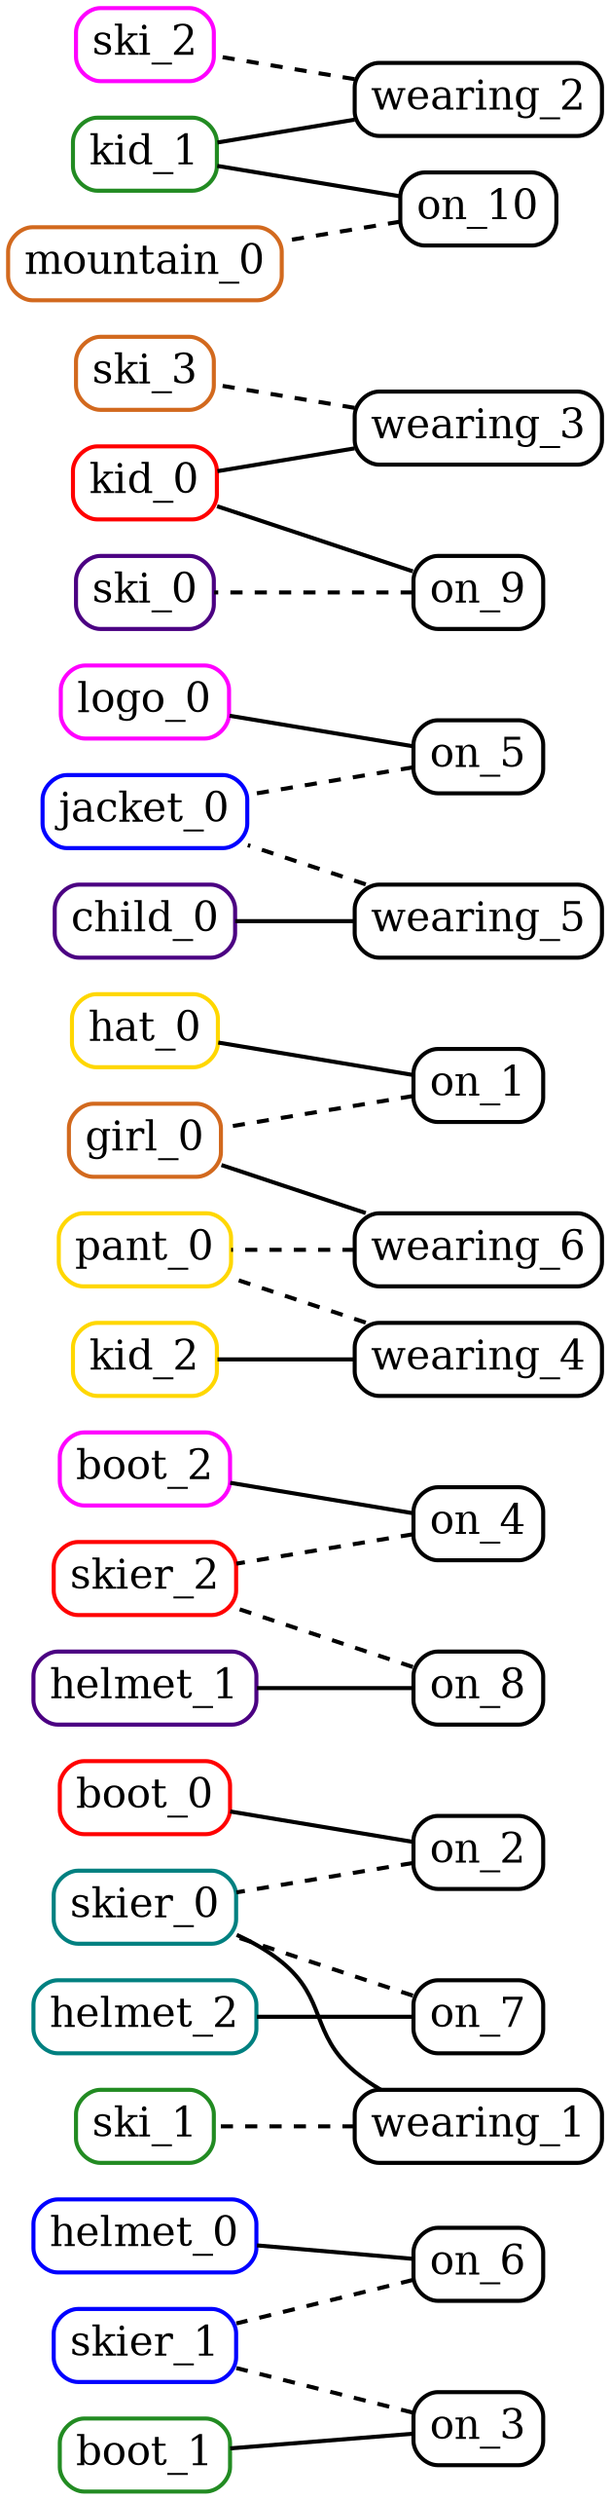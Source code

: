 digraph {
	rankdir=RL
	helmet_0 [label=helmet_0 color=blue fontsize=20 penwidth=2 shape=box style=rounded]
	boot_0 [label=boot_0 color=red fontsize=20 penwidth=2 shape=box style=rounded]
	boot_1 [label=boot_1 color=forestgreen fontsize=20 penwidth=2 shape=box style=rounded]
	boot_2 [label=boot_2 color=magenta fontsize=20 penwidth=2 shape=box style=rounded]
	girl_0 [label=girl_0 color=chocolate fontsize=20 penwidth=2 shape=box style=rounded]
	hat_0 [label=hat_0 color=gold fontsize=20 penwidth=2 shape=box style=rounded]
	helmet_1 [label=helmet_1 color=indigo fontsize=20 penwidth=2 shape=box style=rounded]
	helmet_2 [label=helmet_2 color=teal fontsize=20 penwidth=2 shape=box style=rounded]
	jacket_0 [label=jacket_0 color=blue fontsize=20 penwidth=2 shape=box style=rounded]
	kid_0 [label=kid_0 color=red fontsize=20 penwidth=2 shape=box style=rounded]
	kid_1 [label=kid_1 color=forestgreen fontsize=20 penwidth=2 shape=box style=rounded]
	logo_0 [label=logo_0 color=magenta fontsize=20 penwidth=2 shape=box style=rounded]
	mountain_0 [label=mountain_0 color=chocolate fontsize=20 penwidth=2 shape=box style=rounded]
	pant_0 [label=pant_0 color=gold fontsize=20 penwidth=2 shape=box style=rounded]
	ski_0 [label=ski_0 color=indigo fontsize=20 penwidth=2 shape=box style=rounded]
	skier_0 [label=skier_0 color=teal fontsize=20 penwidth=2 shape=box style=rounded]
	skier_1 [label=skier_1 color=blue fontsize=20 penwidth=2 shape=box style=rounded]
	skier_2 [label=skier_2 color=red fontsize=20 penwidth=2 shape=box style=rounded]
	ski_1 [label=ski_1 color=forestgreen fontsize=20 penwidth=2 shape=box style=rounded]
	ski_2 [label=ski_2 color=magenta fontsize=20 penwidth=2 shape=box style=rounded]
	ski_3 [label=ski_3 color=chocolate fontsize=20 penwidth=2 shape=box style=rounded]
	kid_2 [label=kid_2 color=gold fontsize=20 penwidth=2 shape=box style=rounded]
	child_0 [label=child_0 color=indigo fontsize=20 penwidth=2 shape=box style=rounded]
	on_1 [label=on_1 fontsize=20 penwidth=2 shape=box style=rounded]
	on_1 -> hat_0 [arrowhead=none constraint=true penwidth=2]
	on_1 -> girl_0 [arrowhead=none constraint=true penwidth=2 style=dashed]
	on_2 [label=on_2 fontsize=20 penwidth=2 shape=box style=rounded]
	on_2 -> boot_0 [arrowhead=none constraint=true penwidth=2]
	on_2 -> skier_0 [arrowhead=none constraint=true penwidth=2 style=dashed]
	on_3 [label=on_3 fontsize=20 penwidth=2 shape=box style=rounded]
	on_3 -> boot_1 [arrowhead=none constraint=true penwidth=2]
	on_3 -> skier_1 [arrowhead=none constraint=true penwidth=2 style=dashed]
	on_4 [label=on_4 fontsize=20 penwidth=2 shape=box style=rounded]
	on_4 -> boot_2 [arrowhead=none constraint=true penwidth=2]
	on_4 -> skier_2 [arrowhead=none constraint=true penwidth=2 style=dashed]
	on_5 [label=on_5 fontsize=20 penwidth=2 shape=box style=rounded]
	on_5 -> logo_0 [arrowhead=none constraint=true penwidth=2]
	on_5 -> jacket_0 [arrowhead=none constraint=true penwidth=2 style=dashed]
	on_6 [label=on_6 fontsize=20 penwidth=2 shape=box style=rounded]
	on_6 -> helmet_0 [arrowhead=none constraint=true penwidth=2]
	on_6 -> skier_1 [arrowhead=none constraint=true penwidth=2 style=dashed]
	on_7 [label=on_7 fontsize=20 penwidth=2 shape=box style=rounded]
	on_7 -> helmet_2 [arrowhead=none constraint=true penwidth=2]
	on_7 -> skier_0 [arrowhead=none constraint=true penwidth=2 style=dashed]
	on_8 [label=on_8 fontsize=20 penwidth=2 shape=box style=rounded]
	on_8 -> helmet_1 [arrowhead=none constraint=true penwidth=2]
	on_8 -> skier_2 [arrowhead=none constraint=true penwidth=2 style=dashed]
	wearing_1 [label=wearing_1 fontsize=20 penwidth=2 shape=box style=rounded]
	wearing_1 -> skier_0 [arrowhead=none constraint=true penwidth=2]
	wearing_1 -> ski_1 [arrowhead=none constraint=true penwidth=2 style=dashed]
	wearing_2 [label=wearing_2 fontsize=20 penwidth=2 shape=box style=rounded]
	wearing_2 -> kid_1 [arrowhead=none constraint=true penwidth=2]
	wearing_2 -> ski_2 [arrowhead=none constraint=true penwidth=2 style=dashed]
	wearing_3 [label=wearing_3 fontsize=20 penwidth=2 shape=box style=rounded]
	wearing_3 -> kid_0 [arrowhead=none constraint=true penwidth=2]
	wearing_3 -> ski_3 [arrowhead=none constraint=true penwidth=2 style=dashed]
	wearing_4 [label=wearing_4 fontsize=20 penwidth=2 shape=box style=rounded]
	wearing_4 -> kid_2 [arrowhead=none constraint=true penwidth=2]
	wearing_4 -> pant_0 [arrowhead=none constraint=true penwidth=2 style=dashed]
	on_9 [label=on_9 fontsize=20 penwidth=2 shape=box style=rounded]
	on_9 -> kid_0 [arrowhead=none constraint=true penwidth=2]
	on_9 -> ski_0 [arrowhead=none constraint=true penwidth=2 style=dashed]
	on_10 [label=on_10 fontsize=20 penwidth=2 shape=box style=rounded]
	on_10 -> kid_1 [arrowhead=none constraint=true penwidth=2]
	on_10 -> mountain_0 [arrowhead=none constraint=true penwidth=2 style=dashed]
	wearing_5 [label=wearing_5 fontsize=20 penwidth=2 shape=box style=rounded]
	wearing_5 -> child_0 [arrowhead=none constraint=true penwidth=2]
	wearing_5 -> jacket_0 [arrowhead=none constraint=true penwidth=2 style=dashed]
	wearing_6 [label=wearing_6 fontsize=20 penwidth=2 shape=box style=rounded]
	wearing_6 -> girl_0 [arrowhead=none constraint=true penwidth=2]
	wearing_6 -> pant_0 [arrowhead=none constraint=true penwidth=2 style=dashed]
}
